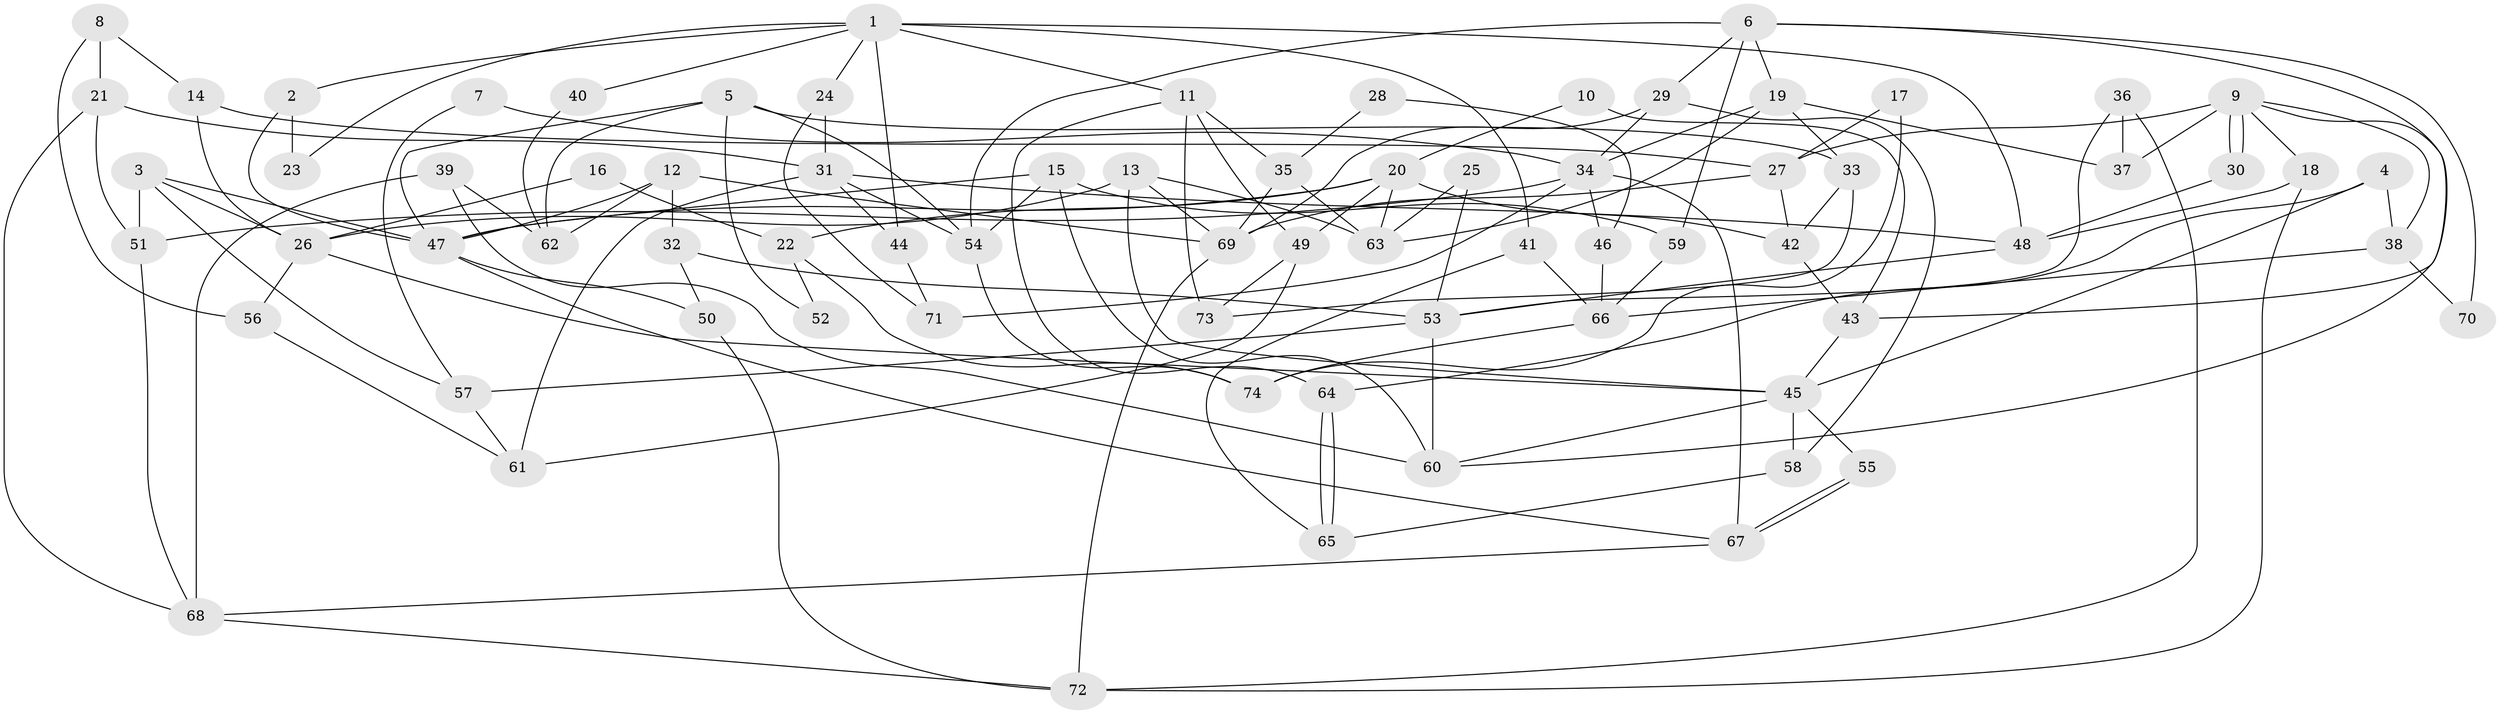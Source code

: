 // Generated by graph-tools (version 1.1) at 2025/49/03/09/25 04:49:27]
// undirected, 74 vertices, 148 edges
graph export_dot {
graph [start="1"]
  node [color=gray90,style=filled];
  1;
  2;
  3;
  4;
  5;
  6;
  7;
  8;
  9;
  10;
  11;
  12;
  13;
  14;
  15;
  16;
  17;
  18;
  19;
  20;
  21;
  22;
  23;
  24;
  25;
  26;
  27;
  28;
  29;
  30;
  31;
  32;
  33;
  34;
  35;
  36;
  37;
  38;
  39;
  40;
  41;
  42;
  43;
  44;
  45;
  46;
  47;
  48;
  49;
  50;
  51;
  52;
  53;
  54;
  55;
  56;
  57;
  58;
  59;
  60;
  61;
  62;
  63;
  64;
  65;
  66;
  67;
  68;
  69;
  70;
  71;
  72;
  73;
  74;
  1 -- 24;
  1 -- 48;
  1 -- 2;
  1 -- 11;
  1 -- 23;
  1 -- 40;
  1 -- 41;
  1 -- 44;
  2 -- 47;
  2 -- 23;
  3 -- 57;
  3 -- 51;
  3 -- 26;
  3 -- 47;
  4 -- 45;
  4 -- 64;
  4 -- 38;
  5 -- 54;
  5 -- 47;
  5 -- 33;
  5 -- 52;
  5 -- 62;
  6 -- 19;
  6 -- 43;
  6 -- 29;
  6 -- 54;
  6 -- 59;
  6 -- 70;
  7 -- 34;
  7 -- 57;
  8 -- 21;
  8 -- 56;
  8 -- 14;
  9 -- 38;
  9 -- 30;
  9 -- 30;
  9 -- 18;
  9 -- 27;
  9 -- 37;
  9 -- 60;
  10 -- 43;
  10 -- 20;
  11 -- 35;
  11 -- 49;
  11 -- 64;
  11 -- 73;
  12 -- 69;
  12 -- 47;
  12 -- 32;
  12 -- 62;
  13 -- 45;
  13 -- 26;
  13 -- 63;
  13 -- 69;
  14 -- 27;
  14 -- 26;
  15 -- 60;
  15 -- 47;
  15 -- 54;
  15 -- 59;
  16 -- 22;
  16 -- 26;
  17 -- 27;
  17 -- 74;
  18 -- 48;
  18 -- 72;
  19 -- 63;
  19 -- 33;
  19 -- 34;
  19 -- 37;
  20 -- 47;
  20 -- 42;
  20 -- 22;
  20 -- 49;
  20 -- 63;
  21 -- 51;
  21 -- 68;
  21 -- 31;
  22 -- 74;
  22 -- 52;
  24 -- 71;
  24 -- 31;
  25 -- 53;
  25 -- 63;
  26 -- 45;
  26 -- 56;
  27 -- 69;
  27 -- 42;
  28 -- 46;
  28 -- 35;
  29 -- 69;
  29 -- 34;
  29 -- 58;
  30 -- 48;
  31 -- 54;
  31 -- 44;
  31 -- 48;
  31 -- 61;
  32 -- 50;
  32 -- 53;
  33 -- 73;
  33 -- 42;
  34 -- 46;
  34 -- 51;
  34 -- 67;
  34 -- 71;
  35 -- 63;
  35 -- 69;
  36 -- 53;
  36 -- 37;
  36 -- 72;
  38 -- 66;
  38 -- 70;
  39 -- 68;
  39 -- 62;
  39 -- 60;
  40 -- 62;
  41 -- 65;
  41 -- 66;
  42 -- 43;
  43 -- 45;
  44 -- 71;
  45 -- 60;
  45 -- 55;
  45 -- 58;
  46 -- 66;
  47 -- 67;
  47 -- 50;
  48 -- 53;
  49 -- 61;
  49 -- 73;
  50 -- 72;
  51 -- 68;
  53 -- 60;
  53 -- 57;
  54 -- 74;
  55 -- 67;
  55 -- 67;
  56 -- 61;
  57 -- 61;
  58 -- 65;
  59 -- 66;
  64 -- 65;
  64 -- 65;
  66 -- 74;
  67 -- 68;
  68 -- 72;
  69 -- 72;
}
